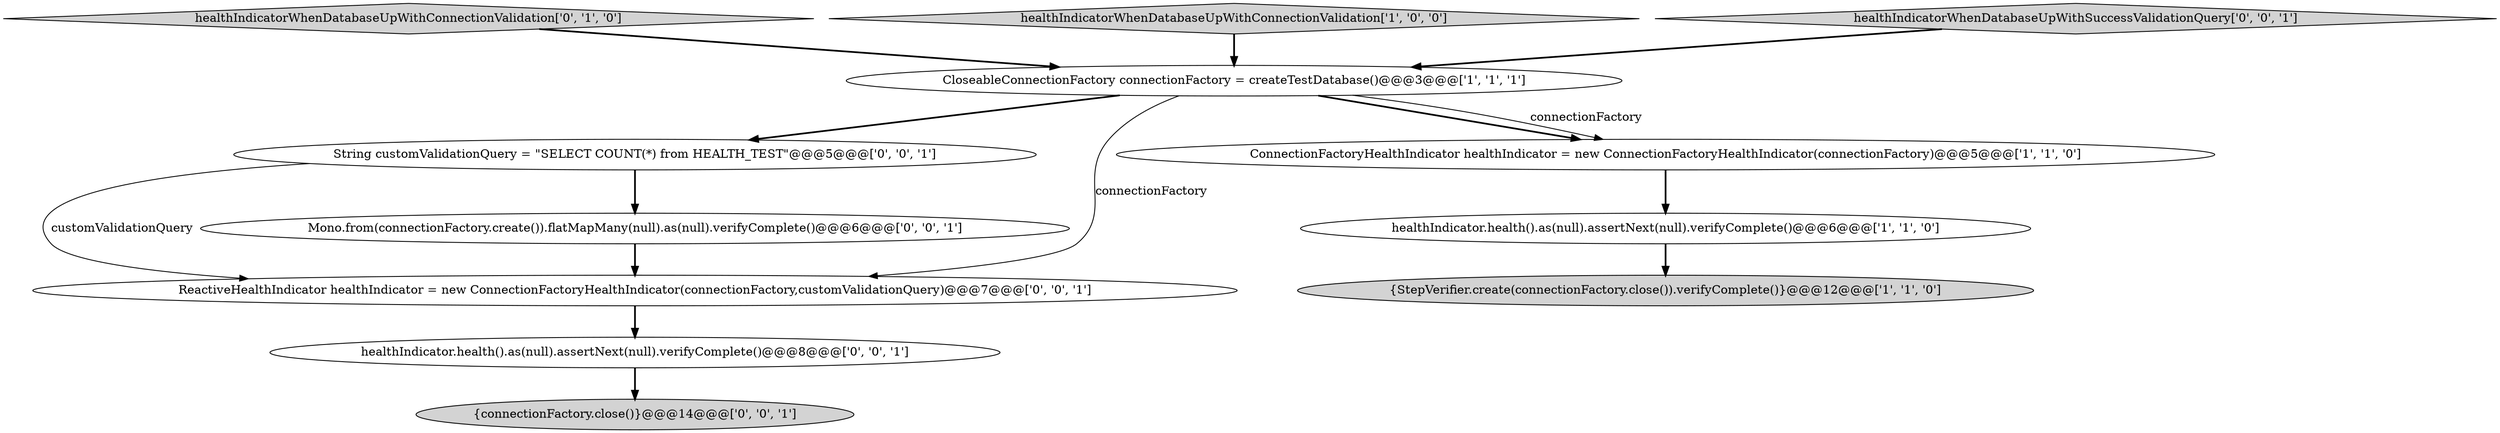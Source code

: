 digraph {
9 [style = filled, label = "String customValidationQuery = \"SELECT COUNT(*) from HEALTH_TEST\"@@@5@@@['0', '0', '1']", fillcolor = white, shape = ellipse image = "AAA0AAABBB3BBB"];
5 [style = filled, label = "healthIndicatorWhenDatabaseUpWithConnectionValidation['0', '1', '0']", fillcolor = lightgray, shape = diamond image = "AAA0AAABBB2BBB"];
10 [style = filled, label = "{connectionFactory.close()}@@@14@@@['0', '0', '1']", fillcolor = lightgray, shape = ellipse image = "AAA0AAABBB3BBB"];
8 [style = filled, label = "healthIndicator.health().as(null).assertNext(null).verifyComplete()@@@8@@@['0', '0', '1']", fillcolor = white, shape = ellipse image = "AAA0AAABBB3BBB"];
4 [style = filled, label = "healthIndicatorWhenDatabaseUpWithConnectionValidation['1', '0', '0']", fillcolor = lightgray, shape = diamond image = "AAA0AAABBB1BBB"];
6 [style = filled, label = "Mono.from(connectionFactory.create()).flatMapMany(null).as(null).verifyComplete()@@@6@@@['0', '0', '1']", fillcolor = white, shape = ellipse image = "AAA0AAABBB3BBB"];
0 [style = filled, label = "CloseableConnectionFactory connectionFactory = createTestDatabase()@@@3@@@['1', '1', '1']", fillcolor = white, shape = ellipse image = "AAA0AAABBB1BBB"];
2 [style = filled, label = "healthIndicator.health().as(null).assertNext(null).verifyComplete()@@@6@@@['1', '1', '0']", fillcolor = white, shape = ellipse image = "AAA0AAABBB1BBB"];
11 [style = filled, label = "healthIndicatorWhenDatabaseUpWithSuccessValidationQuery['0', '0', '1']", fillcolor = lightgray, shape = diamond image = "AAA0AAABBB3BBB"];
1 [style = filled, label = "{StepVerifier.create(connectionFactory.close()).verifyComplete()}@@@12@@@['1', '1', '0']", fillcolor = lightgray, shape = ellipse image = "AAA0AAABBB1BBB"];
3 [style = filled, label = "ConnectionFactoryHealthIndicator healthIndicator = new ConnectionFactoryHealthIndicator(connectionFactory)@@@5@@@['1', '1', '0']", fillcolor = white, shape = ellipse image = "AAA0AAABBB1BBB"];
7 [style = filled, label = "ReactiveHealthIndicator healthIndicator = new ConnectionFactoryHealthIndicator(connectionFactory,customValidationQuery)@@@7@@@['0', '0', '1']", fillcolor = white, shape = ellipse image = "AAA0AAABBB3BBB"];
0->3 [style = bold, label=""];
8->10 [style = bold, label=""];
0->9 [style = bold, label=""];
11->0 [style = bold, label=""];
9->6 [style = bold, label=""];
4->0 [style = bold, label=""];
3->2 [style = bold, label=""];
0->3 [style = solid, label="connectionFactory"];
0->7 [style = solid, label="connectionFactory"];
5->0 [style = bold, label=""];
6->7 [style = bold, label=""];
7->8 [style = bold, label=""];
2->1 [style = bold, label=""];
9->7 [style = solid, label="customValidationQuery"];
}
